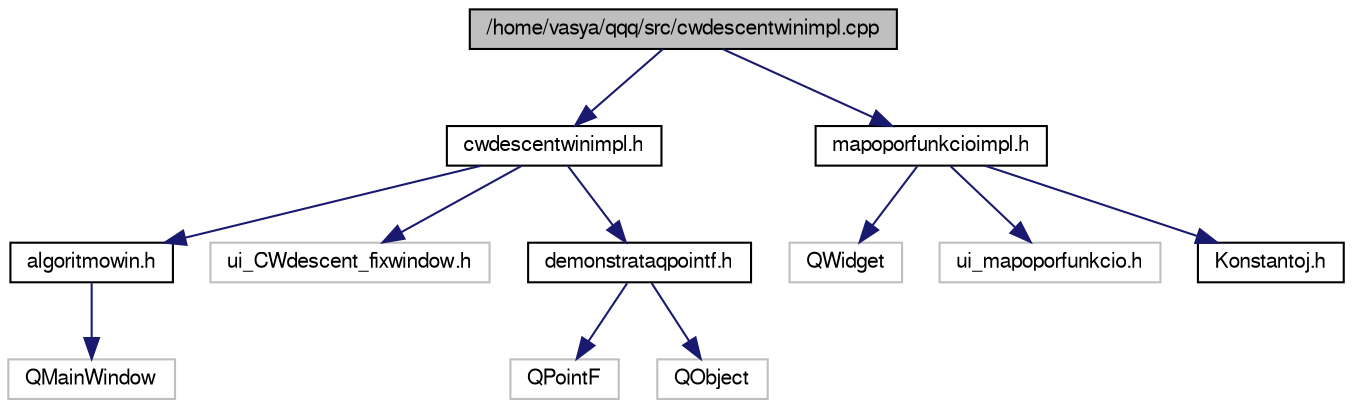 digraph G
{
  edge [fontname="FreeSans",fontsize="10",labelfontname="FreeSans",labelfontsize="10"];
  node [fontname="FreeSans",fontsize="10",shape=record];
  Node1 [label="/home/vasya/qqq/src/cwdescentwinimpl.cpp",height=0.2,width=0.4,color="black", fillcolor="grey75", style="filled" fontcolor="black"];
  Node1 -> Node2 [color="midnightblue",fontsize="10",style="solid",fontname="FreeSans"];
  Node2 [label="cwdescentwinimpl.h",height=0.2,width=0.4,color="black", fillcolor="white", style="filled",URL="$d8/dd9/cwdescentwinimpl_8h.html"];
  Node2 -> Node3 [color="midnightblue",fontsize="10",style="solid",fontname="FreeSans"];
  Node3 [label="algoritmowin.h",height=0.2,width=0.4,color="black", fillcolor="white", style="filled",URL="$d9/d02/algoritmowin_8h.html"];
  Node3 -> Node4 [color="midnightblue",fontsize="10",style="solid",fontname="FreeSans"];
  Node4 [label="QMainWindow",height=0.2,width=0.4,color="grey75", fillcolor="white", style="filled"];
  Node2 -> Node5 [color="midnightblue",fontsize="10",style="solid",fontname="FreeSans"];
  Node5 [label="ui_CWdescent_fixwindow.h",height=0.2,width=0.4,color="grey75", fillcolor="white", style="filled"];
  Node2 -> Node6 [color="midnightblue",fontsize="10",style="solid",fontname="FreeSans"];
  Node6 [label="demonstrataqpointf.h",height=0.2,width=0.4,color="black", fillcolor="white", style="filled",URL="$d5/d89/demonstrataqpointf_8h.html"];
  Node6 -> Node7 [color="midnightblue",fontsize="10",style="solid",fontname="FreeSans"];
  Node7 [label="QPointF",height=0.2,width=0.4,color="grey75", fillcolor="white", style="filled"];
  Node6 -> Node8 [color="midnightblue",fontsize="10",style="solid",fontname="FreeSans"];
  Node8 [label="QObject",height=0.2,width=0.4,color="grey75", fillcolor="white", style="filled"];
  Node1 -> Node9 [color="midnightblue",fontsize="10",style="solid",fontname="FreeSans"];
  Node9 [label="mapoporfunkcioimpl.h",height=0.2,width=0.4,color="black", fillcolor="white", style="filled",URL="$d8/d8e/mapoporfunkcioimpl_8h.html"];
  Node9 -> Node10 [color="midnightblue",fontsize="10",style="solid",fontname="FreeSans"];
  Node10 [label="QWidget",height=0.2,width=0.4,color="grey75", fillcolor="white", style="filled"];
  Node9 -> Node11 [color="midnightblue",fontsize="10",style="solid",fontname="FreeSans"];
  Node11 [label="ui_mapoporfunkcio.h",height=0.2,width=0.4,color="grey75", fillcolor="white", style="filled"];
  Node9 -> Node12 [color="midnightblue",fontsize="10",style="solid",fontname="FreeSans"];
  Node12 [label="Konstantoj.h",height=0.2,width=0.4,color="black", fillcolor="white", style="filled",URL="$d0/d47/Konstantoj_8h.html"];
}
